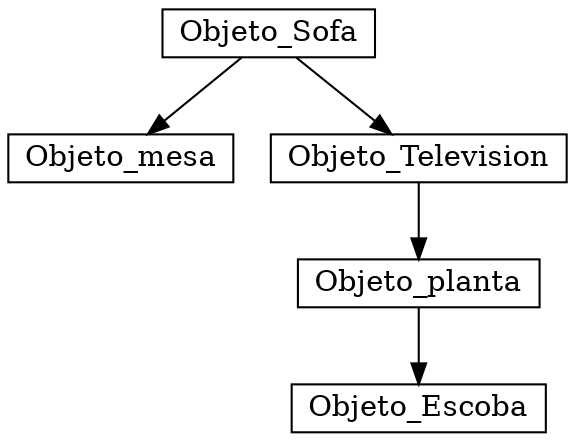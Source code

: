 digraph G {
rankdir = TB; 
node [shape=record, width=.1, height=.1]; 
Objeto_Sofa->Objeto_mesa; 
Objeto_Sofa->Objeto_Television; 
Objeto_Television->Objeto_planta; 
Objeto_planta->Objeto_Escoba; 
}